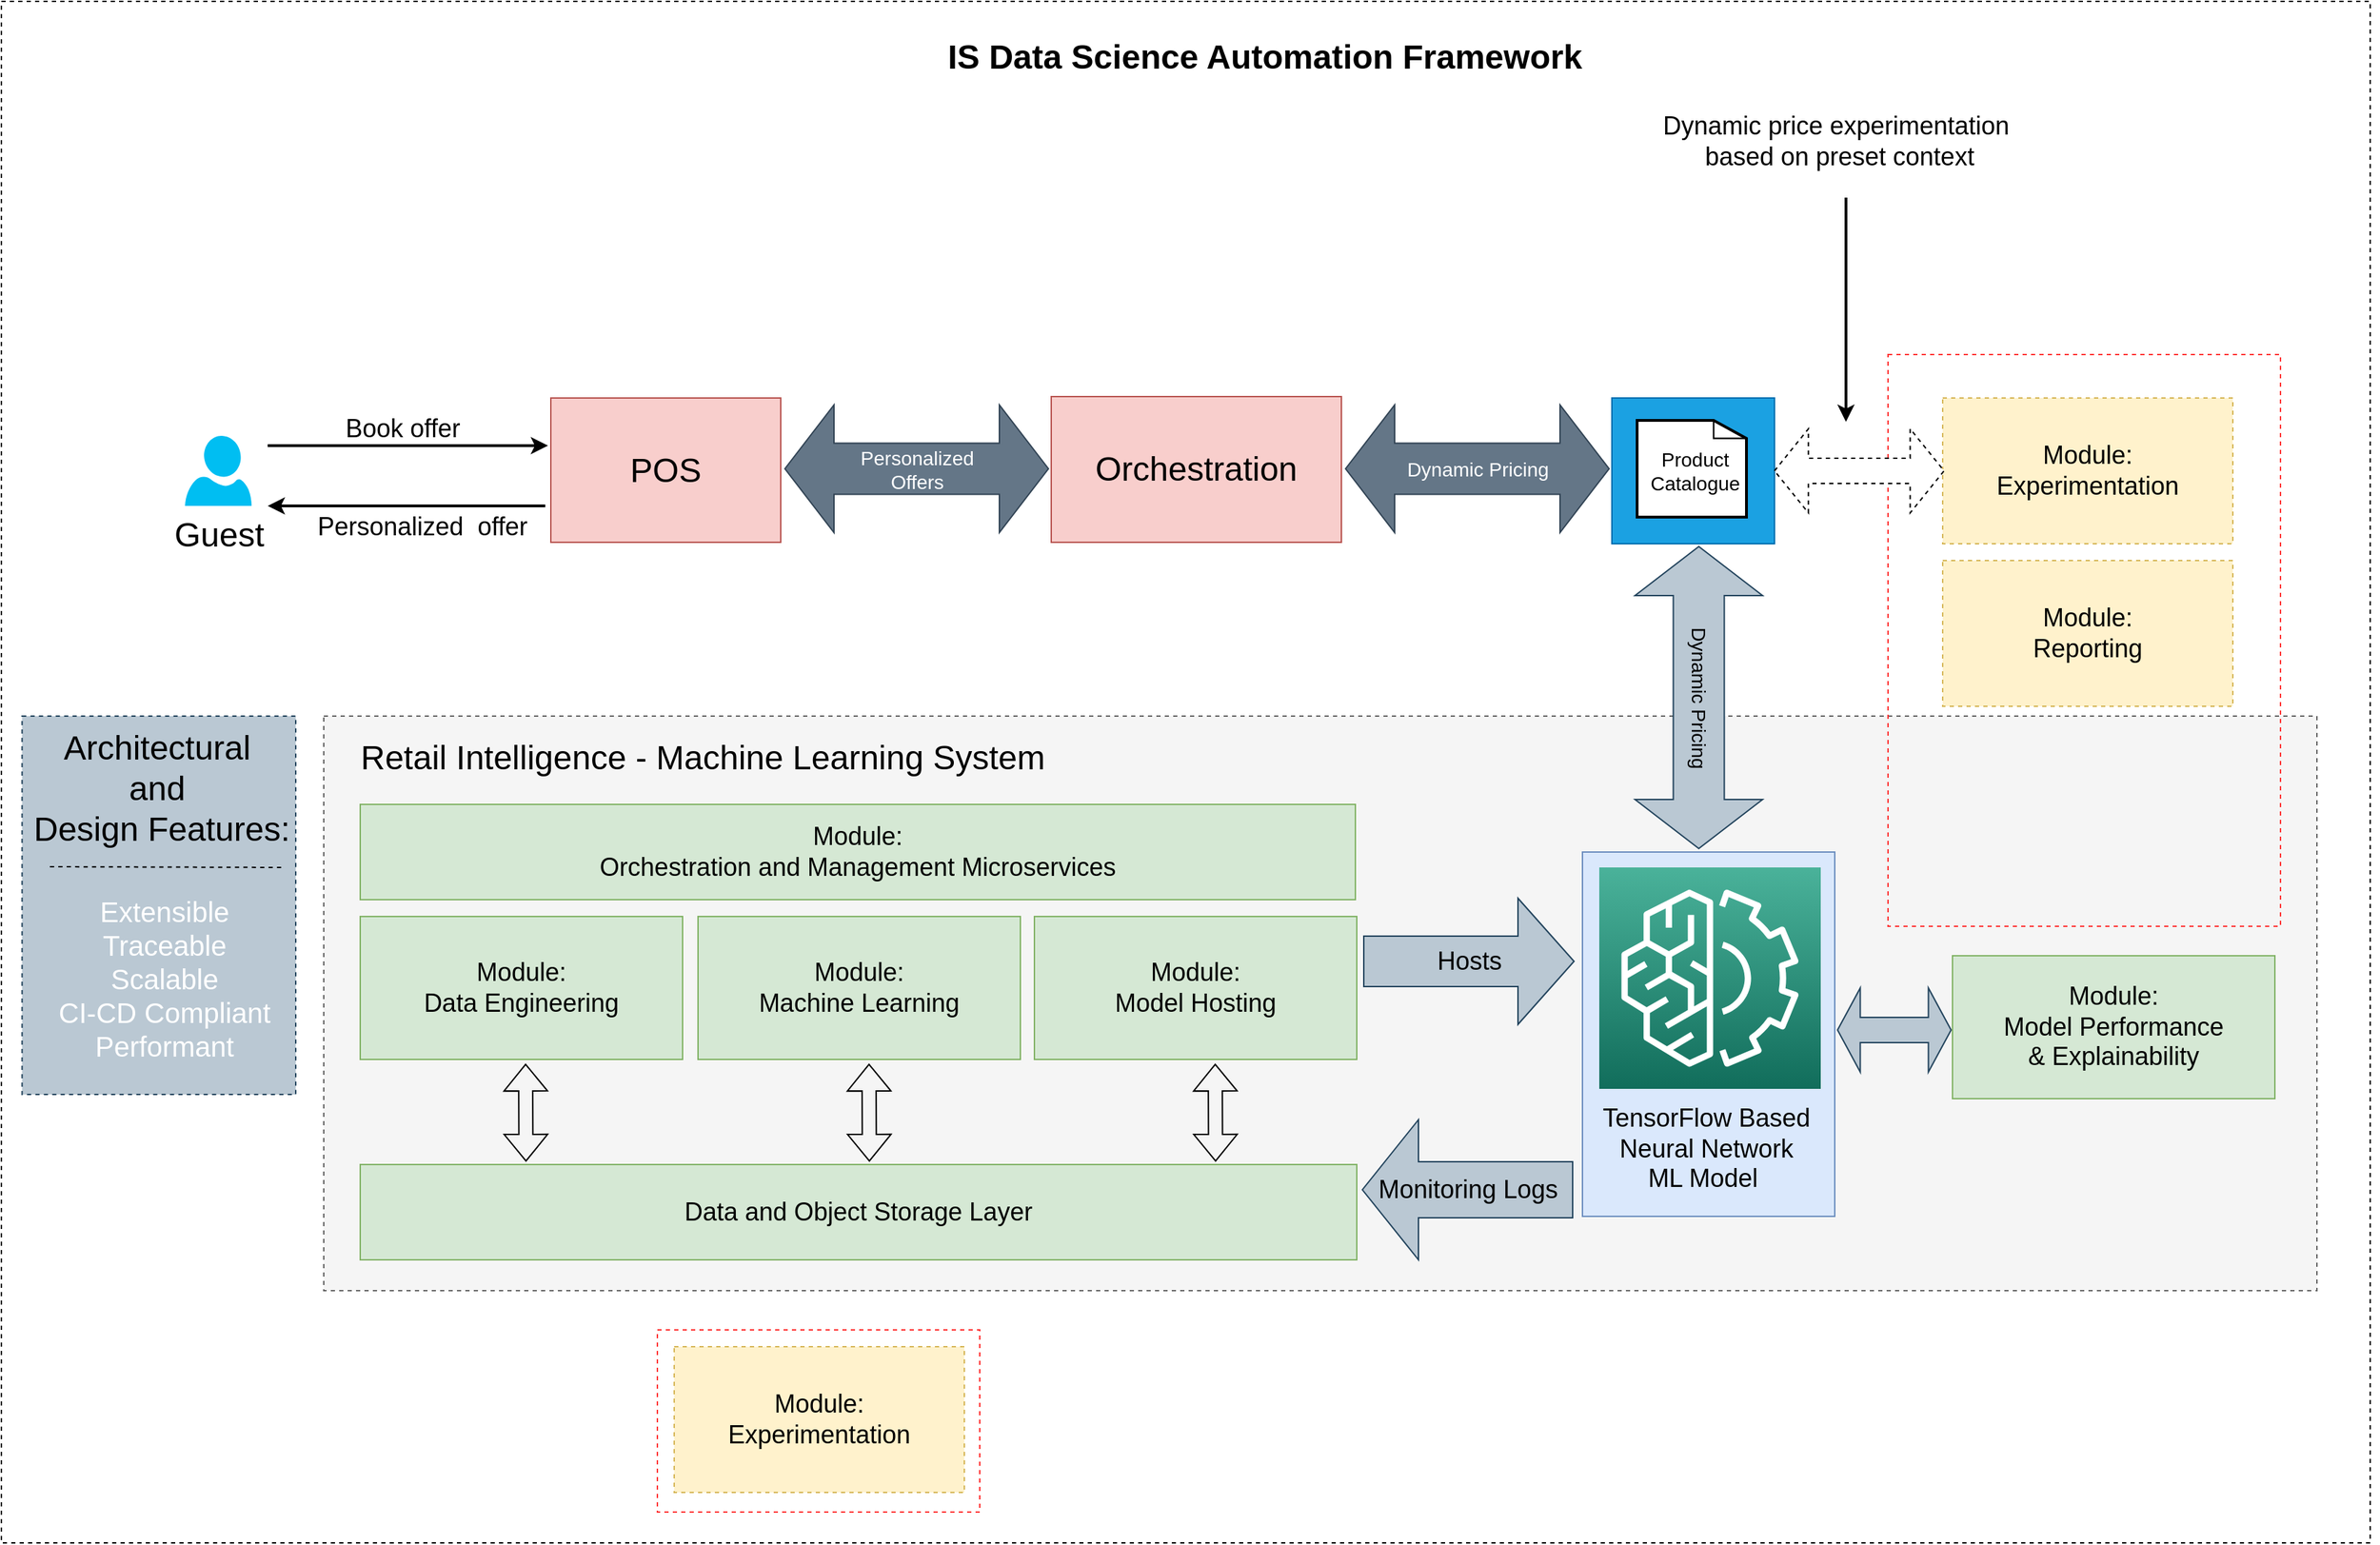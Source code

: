 <mxfile version="21.1.5" type="github">
  <diagram name="Page-1" id="74b105a0-9070-1c63-61bc-23e55f88626e">
    <mxGraphModel dx="1764" dy="1044" grid="1" gridSize="10" guides="1" tooltips="1" connect="1" arrows="1" fold="1" page="1" pageScale="1.5" pageWidth="1169" pageHeight="826" background="none" math="0" shadow="0">
      <root>
        <mxCell id="0" style=";html=1;" />
        <mxCell id="1" style=";html=1;" parent="0" />
        <mxCell id="boQCoTf2LVf0JerHzZlF-68" value="" style="rounded=0;whiteSpace=wrap;html=1;dashed=1;" vertex="1" parent="1">
          <mxGeometry x="40" y="20" width="1690" height="1100" as="geometry" />
        </mxCell>
        <mxCell id="boQCoTf2LVf0JerHzZlF-33" value="" style="rounded=0;whiteSpace=wrap;html=1;fillColor=#f5f5f5;dashed=1;strokeColor=#666666;fontColor=#333333;" vertex="1" parent="1">
          <mxGeometry x="270" y="530" width="1422" height="410" as="geometry" />
        </mxCell>
        <mxCell id="boQCoTf2LVf0JerHzZlF-29" value="" style="rounded=0;whiteSpace=wrap;html=1;fillColor=none;dashed=1;strokeColor=#FF3333;" vertex="1" parent="1">
          <mxGeometry x="1386" y="272" width="280" height="408" as="geometry" />
        </mxCell>
        <mxCell id="10b056a9c633e61c-30" value="IS Data Science Automation Framework" style="text;strokeColor=none;fillColor=none;html=1;fontSize=24;fontStyle=1;verticalAlign=middle;align=center;" parent="1" vertex="1">
          <mxGeometry x="146" y="40" width="1590" height="40" as="geometry" />
        </mxCell>
        <mxCell id="boQCoTf2LVf0JerHzZlF-1" value="&lt;font style=&quot;font-size: 24px;&quot;&gt;Guest&lt;/font&gt;" style="verticalLabelPosition=bottom;html=1;verticalAlign=top;align=center;strokeColor=none;fillColor=#00BEF2;shape=mxgraph.azure.user;" vertex="1" parent="1">
          <mxGeometry x="171" y="330" width="47.5" height="50" as="geometry" />
        </mxCell>
        <mxCell id="boQCoTf2LVf0JerHzZlF-5" value="&lt;font style=&quot;font-size: 24px;&quot;&gt;POS&lt;/font&gt;" style="rounded=0;whiteSpace=wrap;html=1;fillColor=#f8cecc;strokeColor=#b85450;" vertex="1" parent="1">
          <mxGeometry x="432" y="303" width="164" height="103" as="geometry" />
        </mxCell>
        <mxCell id="boQCoTf2LVf0JerHzZlF-6" value="" style="endArrow=classic;html=1;rounded=0;strokeWidth=2;" edge="1" parent="1">
          <mxGeometry width="50" height="50" relative="1" as="geometry">
            <mxPoint x="230" y="337" as="sourcePoint" />
            <mxPoint x="430" y="337" as="targetPoint" />
          </mxGeometry>
        </mxCell>
        <mxCell id="boQCoTf2LVf0JerHzZlF-7" value="" style="endArrow=classic;html=1;rounded=0;strokeWidth=2;" edge="1" parent="1">
          <mxGeometry width="50" height="50" relative="1" as="geometry">
            <mxPoint x="428" y="380" as="sourcePoint" />
            <mxPoint x="230" y="380" as="targetPoint" />
          </mxGeometry>
        </mxCell>
        <mxCell id="boQCoTf2LVf0JerHzZlF-8" value="&lt;font style=&quot;font-size: 18px;&quot;&gt;Book offer&lt;/font&gt;" style="text;html=1;align=center;verticalAlign=middle;resizable=0;points=[];autosize=1;strokeColor=none;fillColor=none;" vertex="1" parent="1">
          <mxGeometry x="271" y="305" width="110" height="40" as="geometry" />
        </mxCell>
        <mxCell id="boQCoTf2LVf0JerHzZlF-9" value="&lt;font style=&quot;font-size: 18px;&quot;&gt;Personalized&amp;nbsp; offer&lt;/font&gt;" style="text;html=1;align=center;verticalAlign=middle;resizable=0;points=[];autosize=1;strokeColor=none;fillColor=none;" vertex="1" parent="1">
          <mxGeometry x="255" y="375" width="170" height="40" as="geometry" />
        </mxCell>
        <mxCell id="boQCoTf2LVf0JerHzZlF-13" value="&lt;font style=&quot;font-size: 14px;&quot;&gt;Personalized&lt;br&gt;Offers&lt;/font&gt;" style="html=1;shadow=0;dashed=0;align=center;verticalAlign=middle;shape=mxgraph.arrows2.twoWayArrow;dy=0.6;dx=35;fillColor=#647687;fontColor=#ffffff;strokeColor=#314354;" vertex="1" parent="1">
          <mxGeometry x="599" y="308" width="188" height="91" as="geometry" />
        </mxCell>
        <mxCell id="boQCoTf2LVf0JerHzZlF-18" value="&lt;font style=&quot;font-size: 24px;&quot;&gt;Orchestration&lt;/font&gt;" style="rounded=0;whiteSpace=wrap;html=1;fillColor=#f8cecc;strokeColor=#b85450;" vertex="1" parent="1">
          <mxGeometry x="789" y="302" width="207" height="104" as="geometry" />
        </mxCell>
        <mxCell id="boQCoTf2LVf0JerHzZlF-19" value="&lt;span style=&quot;font-size: 14px;&quot;&gt;&lt;font color=&quot;#ffffff&quot;&gt;Dynamic Pricing&lt;/font&gt;&lt;/span&gt;" style="html=1;shadow=0;dashed=0;align=center;verticalAlign=middle;shape=mxgraph.arrows2.twoWayArrow;dy=0.6;dx=35;fillColor=#647687;strokeColor=#314354;fontColor=#ffffff;" vertex="1" parent="1">
          <mxGeometry x="999" y="308" width="188" height="91" as="geometry" />
        </mxCell>
        <mxCell id="boQCoTf2LVf0JerHzZlF-20" value="" style="rounded=0;whiteSpace=wrap;html=1;fillColor=#1ba1e2;fontColor=#ffffff;strokeColor=#006EAF;" vertex="1" parent="1">
          <mxGeometry x="1189" y="303" width="116" height="104" as="geometry" />
        </mxCell>
        <mxCell id="boQCoTf2LVf0JerHzZlF-22" value="" style="shape=mxgraph.cisco.misc.page_icon;html=1;pointerEvents=1;dashed=0;strokeWidth=2;verticalLabelPosition=bottom;verticalAlign=top;align=center;outlineConnect=0;" vertex="1" parent="1">
          <mxGeometry x="1207" y="319" width="78" height="69" as="geometry" />
        </mxCell>
        <mxCell id="boQCoTf2LVf0JerHzZlF-23" value="&lt;span style=&quot;font-size: 14px;&quot;&gt;Product&lt;br&gt;Catalogue&lt;/span&gt;" style="text;html=1;align=center;verticalAlign=middle;resizable=0;points=[];autosize=1;strokeColor=none;fillColor=none;" vertex="1" parent="1">
          <mxGeometry x="1203" y="330" width="90" height="50" as="geometry" />
        </mxCell>
        <mxCell id="boQCoTf2LVf0JerHzZlF-24" value="&lt;font style=&quot;font-size: 18px;&quot;&gt;Module: &lt;br&gt;Experimentation&lt;/font&gt;" style="rounded=0;whiteSpace=wrap;html=1;fillColor=#fff2cc;strokeColor=#d6b656;dashed=1;" vertex="1" parent="1">
          <mxGeometry x="1425" y="303" width="207" height="104" as="geometry" />
        </mxCell>
        <mxCell id="boQCoTf2LVf0JerHzZlF-25" value="&lt;font style=&quot;font-size: 18px;&quot;&gt;Module:&lt;br&gt;Reporting&lt;/font&gt;" style="rounded=0;whiteSpace=wrap;html=1;fillColor=#fff2cc;strokeColor=#d6b656;dashed=1;" vertex="1" parent="1">
          <mxGeometry x="1425" y="419" width="207" height="104" as="geometry" />
        </mxCell>
        <mxCell id="boQCoTf2LVf0JerHzZlF-28" value="" style="shape=doubleArrow;whiteSpace=wrap;html=1;dashed=1;" vertex="1" parent="1">
          <mxGeometry x="1305" y="325" width="121" height="60" as="geometry" />
        </mxCell>
        <mxCell id="boQCoTf2LVf0JerHzZlF-30" value="&lt;font style=&quot;font-size: 18px;&quot;&gt;Dynamic price experimentation&amp;nbsp;&lt;br&gt;based on preset context&lt;br&gt;&lt;/font&gt;" style="text;html=1;align=center;verticalAlign=middle;resizable=0;points=[];autosize=1;strokeColor=none;fillColor=none;" vertex="1" parent="1">
          <mxGeometry x="1211" y="90" width="280" height="60" as="geometry" />
        </mxCell>
        <mxCell id="boQCoTf2LVf0JerHzZlF-31" value="" style="endArrow=classic;html=1;rounded=0;strokeWidth=2;" edge="1" parent="1">
          <mxGeometry width="50" height="50" relative="1" as="geometry">
            <mxPoint x="1356" y="160" as="sourcePoint" />
            <mxPoint x="1356" y="320" as="targetPoint" />
          </mxGeometry>
        </mxCell>
        <mxCell id="boQCoTf2LVf0JerHzZlF-39" value="&lt;font style=&quot;font-size: 18px;&quot;&gt;Data and Object Storage Layer&lt;/font&gt;" style="rounded=0;whiteSpace=wrap;html=1;fillColor=#d5e8d4;strokeColor=#82b366;" vertex="1" parent="1">
          <mxGeometry x="296" y="850" width="711" height="68" as="geometry" />
        </mxCell>
        <mxCell id="boQCoTf2LVf0JerHzZlF-41" value="" style="group" vertex="1" connectable="0" parent="1">
          <mxGeometry x="1168" y="627" width="180" height="260" as="geometry" />
        </mxCell>
        <mxCell id="boQCoTf2LVf0JerHzZlF-40" value="" style="rounded=0;whiteSpace=wrap;html=1;fillColor=#dae8fc;strokeColor=#6c8ebf;" vertex="1" parent="boQCoTf2LVf0JerHzZlF-41">
          <mxGeometry width="180" height="260" as="geometry" />
        </mxCell>
        <mxCell id="boQCoTf2LVf0JerHzZlF-37" value="" style="sketch=0;points=[[0,0,0],[0.25,0,0],[0.5,0,0],[0.75,0,0],[1,0,0],[0,1,0],[0.25,1,0],[0.5,1,0],[0.75,1,0],[1,1,0],[0,0.25,0],[0,0.5,0],[0,0.75,0],[1,0.25,0],[1,0.5,0],[1,0.75,0]];outlineConnect=0;fontColor=#232F3E;gradientColor=#4AB29A;gradientDirection=north;fillColor=#116D5B;strokeColor=#ffffff;dashed=0;verticalLabelPosition=bottom;verticalAlign=top;align=center;html=1;fontSize=12;fontStyle=0;aspect=fixed;shape=mxgraph.aws4.resourceIcon;resIcon=mxgraph.aws4.machine_learning;" vertex="1" parent="boQCoTf2LVf0JerHzZlF-41">
          <mxGeometry x="12" y="11" width="158" height="158" as="geometry" />
        </mxCell>
        <mxCell id="boQCoTf2LVf0JerHzZlF-38" value="&lt;font style=&quot;font-size: 18px;&quot;&gt;TensorFlow Based&lt;br&gt;Neural Network&lt;br&gt;ML Model&amp;nbsp;&lt;br&gt;&lt;/font&gt;" style="text;html=1;align=center;verticalAlign=middle;resizable=0;points=[];autosize=1;strokeColor=none;fillColor=none;" vertex="1" parent="boQCoTf2LVf0JerHzZlF-41">
          <mxGeometry x="3" y="172" width="170" height="80" as="geometry" />
        </mxCell>
        <mxCell id="boQCoTf2LVf0JerHzZlF-42" value="&lt;font style=&quot;font-size: 18px;&quot;&gt;Module:&lt;br&gt;Orchestration and Management Microservices&lt;br&gt;&lt;/font&gt;" style="rounded=0;whiteSpace=wrap;html=1;fillColor=#d5e8d4;strokeColor=#82b366;" vertex="1" parent="1">
          <mxGeometry x="296" y="593" width="710" height="68" as="geometry" />
        </mxCell>
        <mxCell id="boQCoTf2LVf0JerHzZlF-43" value="&lt;font style=&quot;font-size: 18px;&quot;&gt;Module:&lt;br&gt;Data Engineering&lt;br&gt;&lt;/font&gt;" style="rounded=0;whiteSpace=wrap;html=1;fillColor=#d5e8d4;strokeColor=#82b366;" vertex="1" parent="1">
          <mxGeometry x="296" y="673" width="230" height="102" as="geometry" />
        </mxCell>
        <mxCell id="boQCoTf2LVf0JerHzZlF-47" value="&lt;span style=&quot;font-size: 14px;&quot;&gt;Dynamic Pricing&lt;/span&gt;" style="html=1;shadow=0;dashed=0;align=center;verticalAlign=middle;shape=mxgraph.arrows2.twoWayArrow;dy=0.6;dx=35;rotation=90;fillColor=#bac8d3;strokeColor=#23445d;" vertex="1" parent="1">
          <mxGeometry x="1143.25" y="471.25" width="215.5" height="91" as="geometry" />
        </mxCell>
        <mxCell id="boQCoTf2LVf0JerHzZlF-51" value="&lt;font style=&quot;font-size: 18px;&quot;&gt;Module:&lt;br&gt;Machine Learning&lt;br&gt;&lt;/font&gt;" style="rounded=0;whiteSpace=wrap;html=1;fillColor=#d5e8d4;strokeColor=#82b366;" vertex="1" parent="1">
          <mxGeometry x="537" y="673" width="230" height="102" as="geometry" />
        </mxCell>
        <mxCell id="boQCoTf2LVf0JerHzZlF-52" value="&lt;font style=&quot;font-size: 18px;&quot;&gt;Module:&lt;br&gt;Model Hosting&lt;br&gt;&lt;/font&gt;" style="rounded=0;whiteSpace=wrap;html=1;fillColor=#d5e8d4;strokeColor=#82b366;" vertex="1" parent="1">
          <mxGeometry x="777" y="673" width="230" height="102" as="geometry" />
        </mxCell>
        <mxCell id="boQCoTf2LVf0JerHzZlF-54" value="&lt;font style=&quot;font-size: 18px;&quot;&gt;Hosts&lt;/font&gt;" style="html=1;shadow=0;dashed=0;align=center;verticalAlign=middle;shape=mxgraph.arrows2.arrow;dy=0.6;dx=40;notch=0;fillColor=#bac8d3;strokeColor=#23445d;" vertex="1" parent="1">
          <mxGeometry x="1012" y="660" width="150" height="90" as="geometry" />
        </mxCell>
        <mxCell id="boQCoTf2LVf0JerHzZlF-55" value="&lt;font style=&quot;font-size: 18px;&quot;&gt;Monitoring Logs&lt;/font&gt;" style="html=1;shadow=0;dashed=0;align=center;verticalAlign=middle;shape=mxgraph.arrows2.arrow;dy=0.6;dx=40;flipH=1;notch=0;fillColor=#bac8d3;strokeColor=#23445d;" vertex="1" parent="1">
          <mxGeometry x="1011" y="818" width="150" height="100" as="geometry" />
        </mxCell>
        <mxCell id="boQCoTf2LVf0JerHzZlF-59" value="&lt;font style=&quot;font-size: 18px;&quot;&gt;Module:&lt;br&gt;Model Performance&lt;br&gt;&amp;amp; Explainability&lt;br&gt;&lt;/font&gt;" style="rounded=0;whiteSpace=wrap;html=1;fillColor=#d5e8d4;strokeColor=#82b366;" vertex="1" parent="1">
          <mxGeometry x="1432" y="701" width="230" height="102" as="geometry" />
        </mxCell>
        <mxCell id="boQCoTf2LVf0JerHzZlF-60" value="" style="shape=doubleArrow;whiteSpace=wrap;html=1;fillColor=#bac8d3;strokeColor=#23445d;" vertex="1" parent="1">
          <mxGeometry x="1350" y="724" width="81" height="60" as="geometry" />
        </mxCell>
        <mxCell id="boQCoTf2LVf0JerHzZlF-63" value="" style="shape=flexArrow;endArrow=classic;startArrow=classic;html=1;rounded=0;entryX=0.394;entryY=0.027;entryDx=0;entryDy=0;entryPerimeter=0;" edge="1" parent="1">
          <mxGeometry width="100" height="100" relative="1" as="geometry">
            <mxPoint x="414" y="778" as="sourcePoint" />
            <mxPoint x="414.268" y="847.99" as="targetPoint" />
          </mxGeometry>
        </mxCell>
        <mxCell id="boQCoTf2LVf0JerHzZlF-64" value="" style="shape=flexArrow;endArrow=classic;startArrow=classic;html=1;rounded=0;entryX=0.394;entryY=0.027;entryDx=0;entryDy=0;entryPerimeter=0;" edge="1" parent="1">
          <mxGeometry width="100" height="100" relative="1" as="geometry">
            <mxPoint x="659" y="778" as="sourcePoint" />
            <mxPoint x="659.268" y="847.99" as="targetPoint" />
          </mxGeometry>
        </mxCell>
        <mxCell id="boQCoTf2LVf0JerHzZlF-65" value="" style="shape=flexArrow;endArrow=classic;startArrow=classic;html=1;rounded=0;entryX=0.394;entryY=0.027;entryDx=0;entryDy=0;entryPerimeter=0;" edge="1" parent="1">
          <mxGeometry width="100" height="100" relative="1" as="geometry">
            <mxPoint x="906" y="778" as="sourcePoint" />
            <mxPoint x="906.268" y="847.99" as="targetPoint" />
          </mxGeometry>
        </mxCell>
        <mxCell id="boQCoTf2LVf0JerHzZlF-66" value="&lt;font style=&quot;font-size: 18px;&quot;&gt;Module: &lt;br&gt;Experimentation&lt;/font&gt;" style="rounded=0;whiteSpace=wrap;html=1;fillColor=#fff2cc;strokeColor=#d6b656;dashed=1;" vertex="1" parent="1">
          <mxGeometry x="520" y="980" width="207" height="104" as="geometry" />
        </mxCell>
        <mxCell id="boQCoTf2LVf0JerHzZlF-67" value="" style="rounded=0;whiteSpace=wrap;html=1;fillColor=none;dashed=1;strokeColor=#FF3333;" vertex="1" parent="1">
          <mxGeometry x="508" y="968" width="230" height="130" as="geometry" />
        </mxCell>
        <mxCell id="boQCoTf2LVf0JerHzZlF-69" value="&lt;font style=&quot;font-size: 24px;&quot;&gt;Retail Intelligence - Machine Learning System&lt;/font&gt;" style="text;html=1;align=center;verticalAlign=middle;resizable=0;points=[];autosize=1;strokeColor=none;fillColor=none;" vertex="1" parent="1">
          <mxGeometry x="285" y="540" width="510" height="40" as="geometry" />
        </mxCell>
        <mxCell id="boQCoTf2LVf0JerHzZlF-70" value="" style="rounded=0;whiteSpace=wrap;html=1;fillColor=#bac8d3;dashed=1;strokeColor=#23445d;" vertex="1" parent="1">
          <mxGeometry x="54.75" y="530" width="195.25" height="270" as="geometry" />
        </mxCell>
        <mxCell id="boQCoTf2LVf0JerHzZlF-71" value="&lt;font style=&quot;font-size: 24px;&quot;&gt;Architectural&amp;nbsp;&lt;br&gt;and&amp;nbsp;&lt;br&gt;Design Features:&lt;br&gt;&lt;/font&gt;" style="text;html=1;align=center;verticalAlign=middle;resizable=0;points=[];autosize=1;strokeColor=none;fillColor=none;" vertex="1" parent="1">
          <mxGeometry x="49" y="532" width="210" height="100" as="geometry" />
        </mxCell>
        <mxCell id="boQCoTf2LVf0JerHzZlF-72" value="&lt;font style=&quot;&quot;&gt;&lt;font style=&quot;font-size: 20px;&quot;&gt;Extensible&lt;br&gt;Traceable&lt;br&gt;Scalable&lt;br&gt;CI-CD Compliant&lt;br&gt;Performant&lt;/font&gt;&lt;br&gt;&lt;/font&gt;" style="text;html=1;align=center;verticalAlign=middle;resizable=0;points=[];autosize=1;strokeColor=none;fillColor=none;fontColor=#FFFFFF;" vertex="1" parent="1">
          <mxGeometry x="71" y="652" width="170" height="130" as="geometry" />
        </mxCell>
        <mxCell id="boQCoTf2LVf0JerHzZlF-73" value="" style="endArrow=none;html=1;rounded=0;exitX=0.122;exitY=1.055;exitDx=0;exitDy=0;exitPerimeter=0;dashed=1;" edge="1" parent="1" source="boQCoTf2LVf0JerHzZlF-71">
          <mxGeometry width="50" height="50" relative="1" as="geometry">
            <mxPoint x="90" y="670" as="sourcePoint" />
            <mxPoint x="240" y="638" as="targetPoint" />
          </mxGeometry>
        </mxCell>
      </root>
    </mxGraphModel>
  </diagram>
</mxfile>
